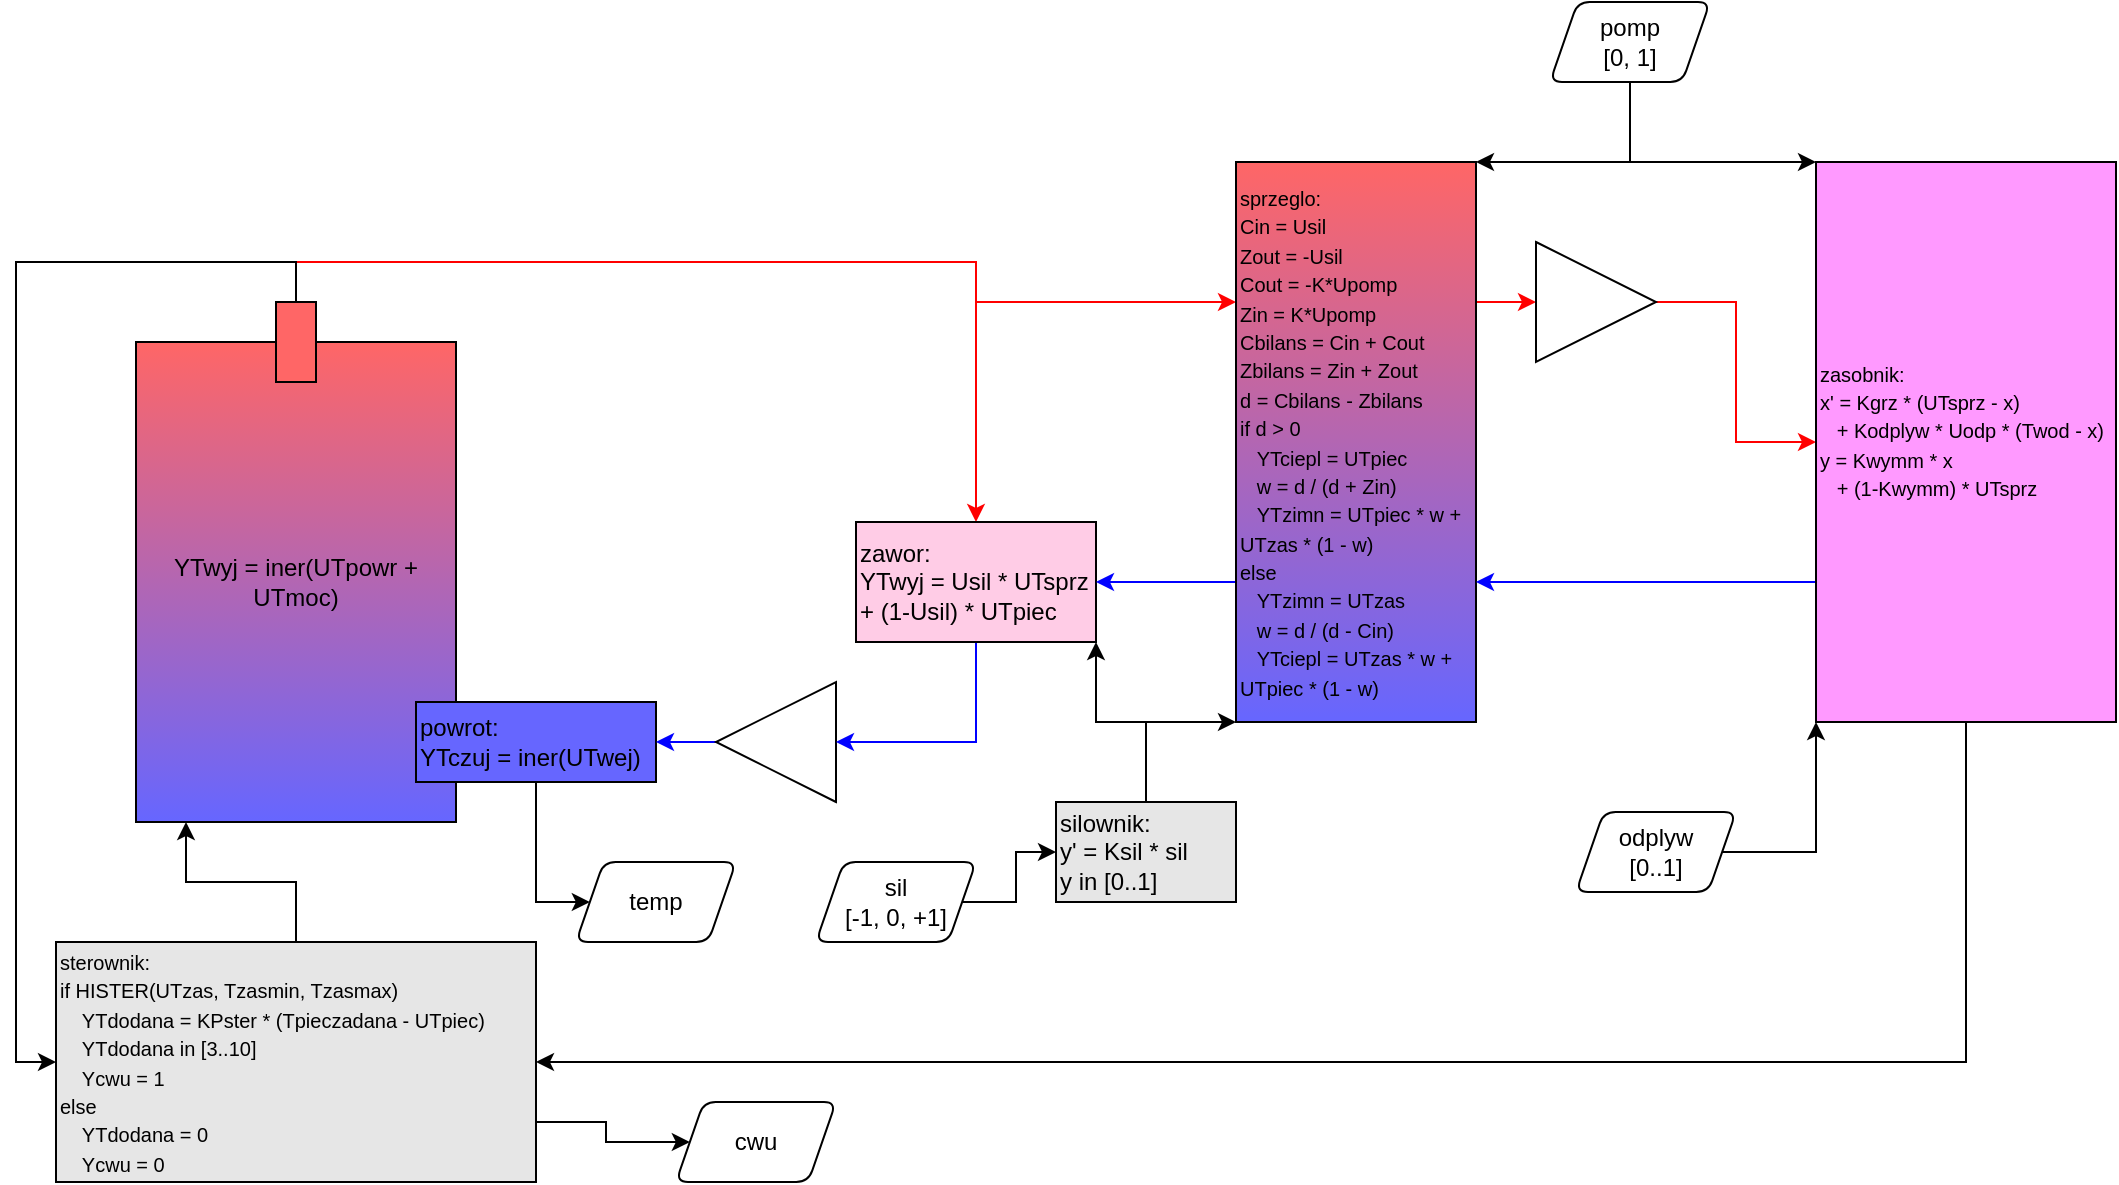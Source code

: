 <mxfile version="12.8.4" type="github">
  <diagram id="a8qm5YuHrImj4eT9IvoD" name="Page-1">
    <mxGraphModel dx="1240" dy="703" grid="1" gridSize="10" guides="1" tooltips="1" connect="1" arrows="1" fold="1" page="1" pageScale="1" pageWidth="1169" pageHeight="827" math="0" shadow="0">
      <root>
        <mxCell id="0" />
        <mxCell id="1" parent="0" />
        <mxCell id="HVskGO4853j7q7rBNwDe-10" style="edgeStyle=orthogonalEdgeStyle;rounded=0;orthogonalLoop=1;jettySize=auto;html=1;exitX=0.5;exitY=1;exitDx=0;exitDy=0;entryX=0;entryY=0.5;entryDx=0;entryDy=0;" parent="1" source="HVskGO4853j7q7rBNwDe-3" target="HVskGO4853j7q7rBNwDe-24" edge="1">
          <mxGeometry relative="1" as="geometry">
            <mxPoint x="320" y="480" as="targetPoint" />
            <Array as="points">
              <mxPoint x="340" y="470" />
            </Array>
          </mxGeometry>
        </mxCell>
        <mxCell id="HVskGO4853j7q7rBNwDe-2" value="YTwyj = iner(UTpowr + UTmoc)" style="rounded=0;whiteSpace=wrap;html=1;gradientColor=#6666FF;fillColor=#FF6666;" parent="1" vertex="1">
          <mxGeometry x="140" y="190" width="160" height="240" as="geometry" />
        </mxCell>
        <mxCell id="HVskGO4853j7q7rBNwDe-3" value="powrot:&lt;br&gt;YTczuj = iner(UTwej)" style="rounded=0;whiteSpace=wrap;html=1;fillColor=#6666FF;gradientColor=none;align=left;" parent="1" vertex="1">
          <mxGeometry x="280" y="370" width="120" height="40" as="geometry" />
        </mxCell>
        <mxCell id="HVskGO4853j7q7rBNwDe-22" style="edgeStyle=orthogonalEdgeStyle;rounded=0;orthogonalLoop=1;jettySize=auto;html=1;exitX=0.5;exitY=0;exitDx=0;exitDy=0;entryX=0.5;entryY=0;entryDx=0;entryDy=0;strokeColor=#FF0000;" parent="1" source="HVskGO4853j7q7rBNwDe-4" target="HVskGO4853j7q7rBNwDe-15" edge="1">
          <mxGeometry relative="1" as="geometry">
            <Array as="points">
              <mxPoint x="220" y="150" />
              <mxPoint x="560" y="150" />
            </Array>
          </mxGeometry>
        </mxCell>
        <mxCell id="HVskGO4853j7q7rBNwDe-28" style="edgeStyle=orthogonalEdgeStyle;rounded=0;orthogonalLoop=1;jettySize=auto;html=1;exitX=0.5;exitY=0;exitDx=0;exitDy=0;entryX=0;entryY=0.25;entryDx=0;entryDy=0;strokeColor=#FF0000;" parent="1" source="HVskGO4853j7q7rBNwDe-4" target="HVskGO4853j7q7rBNwDe-27" edge="1">
          <mxGeometry relative="1" as="geometry">
            <mxPoint x="689" y="140" as="targetPoint" />
            <Array as="points">
              <mxPoint x="220" y="150" />
              <mxPoint x="560" y="150" />
              <mxPoint x="560" y="170" />
            </Array>
          </mxGeometry>
        </mxCell>
        <mxCell id="sfrr9DZfyL2tGj60liWU-4" style="edgeStyle=orthogonalEdgeStyle;rounded=0;orthogonalLoop=1;jettySize=auto;html=1;exitX=0.5;exitY=0;exitDx=0;exitDy=0;entryX=0;entryY=0.5;entryDx=0;entryDy=0;strokeColor=#000000;" edge="1" parent="1" source="HVskGO4853j7q7rBNwDe-4" target="sfrr9DZfyL2tGj60liWU-2">
          <mxGeometry relative="1" as="geometry">
            <Array as="points">
              <mxPoint x="220" y="150" />
              <mxPoint x="80" y="150" />
              <mxPoint x="80" y="550" />
            </Array>
          </mxGeometry>
        </mxCell>
        <mxCell id="HVskGO4853j7q7rBNwDe-4" value="" style="rounded=0;whiteSpace=wrap;html=1;fillColor=#FF6666;gradientColor=none;" parent="1" vertex="1">
          <mxGeometry x="210" y="170" width="20" height="40" as="geometry" />
        </mxCell>
        <mxCell id="HVskGO4853j7q7rBNwDe-6" value="" style="shape=image;html=1;verticalAlign=top;verticalLabelPosition=bottom;labelBackgroundColor=#ffffff;imageAspect=0;aspect=fixed;image=https://cdn3.iconfinder.com/data/icons/funky/136/Fire-128.png;fillColor=#FF0000;gradientColor=none;" parent="1" vertex="1">
          <mxGeometry x="140" y="380" width="50" height="50" as="geometry" />
        </mxCell>
        <mxCell id="HVskGO4853j7q7rBNwDe-21" style="edgeStyle=orthogonalEdgeStyle;rounded=0;orthogonalLoop=1;jettySize=auto;html=1;exitX=1;exitY=0.5;exitDx=0;exitDy=0;entryX=1;entryY=0.5;entryDx=0;entryDy=0;strokeColor=#0000FF;" parent="1" source="HVskGO4853j7q7rBNwDe-14" target="HVskGO4853j7q7rBNwDe-3" edge="1">
          <mxGeometry relative="1" as="geometry" />
        </mxCell>
        <mxCell id="HVskGO4853j7q7rBNwDe-14" value="" style="triangle;whiteSpace=wrap;html=1;fillColor=#ffffff;gradientColor=none;align=left;rotation=-180;" parent="1" vertex="1">
          <mxGeometry x="430" y="360" width="60" height="60" as="geometry" />
        </mxCell>
        <mxCell id="HVskGO4853j7q7rBNwDe-19" style="edgeStyle=orthogonalEdgeStyle;rounded=0;orthogonalLoop=1;jettySize=auto;html=1;exitX=0.5;exitY=1;exitDx=0;exitDy=0;entryX=0;entryY=0.5;entryDx=0;entryDy=0;strokeColor=#0000FF;" parent="1" source="HVskGO4853j7q7rBNwDe-15" target="HVskGO4853j7q7rBNwDe-14" edge="1">
          <mxGeometry relative="1" as="geometry" />
        </mxCell>
        <mxCell id="HVskGO4853j7q7rBNwDe-15" value="zawor:&lt;br&gt;YTwyj = Usil * UTsprz + (1-Usil) * UTpiec" style="rounded=0;whiteSpace=wrap;html=1;fillColor=#FFCCE6;gradientColor=none;align=left;" parent="1" vertex="1">
          <mxGeometry x="500" y="280" width="120" height="60" as="geometry" />
        </mxCell>
        <mxCell id="HVskGO4853j7q7rBNwDe-31" style="edgeStyle=orthogonalEdgeStyle;rounded=0;orthogonalLoop=1;jettySize=auto;html=1;exitX=1;exitY=0.5;exitDx=0;exitDy=0;entryX=0;entryY=0.5;entryDx=0;entryDy=0;" parent="1" source="HVskGO4853j7q7rBNwDe-17" target="HVskGO4853j7q7rBNwDe-30" edge="1">
          <mxGeometry relative="1" as="geometry" />
        </mxCell>
        <mxCell id="HVskGO4853j7q7rBNwDe-17" value="sil&lt;br&gt;[-1, 0, +1]" style="shape=parallelogram;html=1;strokeWidth=1;perimeter=parallelogramPerimeter;whiteSpace=wrap;rounded=1;arcSize=12;size=0.173;fillColor=#FFFFFF;gradientColor=none;" parent="1" vertex="1">
          <mxGeometry x="480" y="450" width="80" height="40" as="geometry" />
        </mxCell>
        <mxCell id="HVskGO4853j7q7rBNwDe-24" value="temp" style="shape=parallelogram;html=1;strokeWidth=1;perimeter=parallelogramPerimeter;whiteSpace=wrap;rounded=1;arcSize=12;size=0.173;fillColor=#FFFFFF;gradientColor=none;" parent="1" vertex="1">
          <mxGeometry x="360" y="450" width="80" height="40" as="geometry" />
        </mxCell>
        <mxCell id="HVskGO4853j7q7rBNwDe-29" style="edgeStyle=orthogonalEdgeStyle;rounded=0;orthogonalLoop=1;jettySize=auto;html=1;exitX=0;exitY=0.75;exitDx=0;exitDy=0;entryX=1;entryY=0.5;entryDx=0;entryDy=0;strokeColor=#0000FF;" parent="1" source="HVskGO4853j7q7rBNwDe-27" target="HVskGO4853j7q7rBNwDe-15" edge="1">
          <mxGeometry relative="1" as="geometry" />
        </mxCell>
        <mxCell id="HVskGO4853j7q7rBNwDe-37" style="edgeStyle=orthogonalEdgeStyle;rounded=0;orthogonalLoop=1;jettySize=auto;html=1;exitX=1;exitY=0.25;exitDx=0;exitDy=0;entryX=0;entryY=0.5;entryDx=0;entryDy=0;strokeColor=#FF0000;" parent="1" source="HVskGO4853j7q7rBNwDe-27" target="HVskGO4853j7q7rBNwDe-36" edge="1">
          <mxGeometry relative="1" as="geometry" />
        </mxCell>
        <mxCell id="HVskGO4853j7q7rBNwDe-27" value="&lt;font style=&quot;font-size: 10px&quot;&gt;sprzeglo:&lt;br&gt;Cin = Usil&lt;br&gt;Zout = -Usil&lt;br&gt;Cout = -K*Upomp&lt;br&gt;Zin = K*Upomp&lt;br&gt;Cbilans = Cin + Cout&lt;br&gt;Zbilans = Zin + Zout&lt;br&gt;d = Cbilans - Zbilans&lt;br&gt;if d &amp;gt; 0&lt;br&gt;&amp;nbsp; &amp;nbsp;YTciepl = UTpiec&lt;br&gt;&amp;nbsp; &amp;nbsp;w = d / (d + Zin)&lt;br&gt;&amp;nbsp; &amp;nbsp;YTzimn = UTpiec * w + UTzas * (1 - w)&lt;br&gt;else&lt;br&gt;&amp;nbsp; &amp;nbsp;YTzimn = UTzas&lt;br&gt;&amp;nbsp; &amp;nbsp;w = d / (d - Cin)&lt;br&gt;&amp;nbsp; &amp;nbsp;YTciepl = UTzas * w + UTpiec * (1 - w)&lt;br&gt;&lt;/font&gt;" style="rounded=0;whiteSpace=wrap;html=1;gradientColor=#6666FF;fillColor=#FF6666;align=left;" parent="1" vertex="1">
          <mxGeometry x="690" y="100" width="120" height="280" as="geometry" />
        </mxCell>
        <mxCell id="HVskGO4853j7q7rBNwDe-32" style="edgeStyle=orthogonalEdgeStyle;rounded=0;orthogonalLoop=1;jettySize=auto;html=1;exitX=0.5;exitY=0;exitDx=0;exitDy=0;entryX=1;entryY=1;entryDx=0;entryDy=0;" parent="1" source="HVskGO4853j7q7rBNwDe-30" target="HVskGO4853j7q7rBNwDe-15" edge="1">
          <mxGeometry relative="1" as="geometry" />
        </mxCell>
        <mxCell id="HVskGO4853j7q7rBNwDe-33" style="edgeStyle=orthogonalEdgeStyle;rounded=0;orthogonalLoop=1;jettySize=auto;html=1;exitX=0.5;exitY=0;exitDx=0;exitDy=0;entryX=0;entryY=1;entryDx=0;entryDy=0;" parent="1" source="HVskGO4853j7q7rBNwDe-30" target="HVskGO4853j7q7rBNwDe-27" edge="1">
          <mxGeometry relative="1" as="geometry">
            <Array as="points">
              <mxPoint x="645" y="380" />
            </Array>
          </mxGeometry>
        </mxCell>
        <mxCell id="HVskGO4853j7q7rBNwDe-30" value="silownik:&lt;br&gt;y&#39; = Ksil * sil&lt;br&gt;y in [0..1]" style="rounded=0;whiteSpace=wrap;html=1;fillColor=#E6E6E6;gradientColor=none;align=left;" parent="1" vertex="1">
          <mxGeometry x="600" y="420" width="90" height="50" as="geometry" />
        </mxCell>
        <mxCell id="HVskGO4853j7q7rBNwDe-39" style="edgeStyle=orthogonalEdgeStyle;rounded=0;orthogonalLoop=1;jettySize=auto;html=1;exitX=1;exitY=0.5;exitDx=0;exitDy=0;entryX=0;entryY=0.5;entryDx=0;entryDy=0;strokeColor=#FF0000;" parent="1" source="HVskGO4853j7q7rBNwDe-36" target="HVskGO4853j7q7rBNwDe-38" edge="1">
          <mxGeometry relative="1" as="geometry" />
        </mxCell>
        <mxCell id="HVskGO4853j7q7rBNwDe-36" value="" style="triangle;whiteSpace=wrap;html=1;fillColor=#ffffff;gradientColor=none;align=left;rotation=0;" parent="1" vertex="1">
          <mxGeometry x="840" y="140" width="60" height="60" as="geometry" />
        </mxCell>
        <mxCell id="HVskGO4853j7q7rBNwDe-40" style="edgeStyle=orthogonalEdgeStyle;rounded=0;orthogonalLoop=1;jettySize=auto;html=1;exitX=0;exitY=0.75;exitDx=0;exitDy=0;entryX=1;entryY=0.75;entryDx=0;entryDy=0;strokeColor=#0000FF;" parent="1" source="HVskGO4853j7q7rBNwDe-38" target="HVskGO4853j7q7rBNwDe-27" edge="1">
          <mxGeometry relative="1" as="geometry" />
        </mxCell>
        <mxCell id="sfrr9DZfyL2tGj60liWU-5" style="edgeStyle=orthogonalEdgeStyle;rounded=0;orthogonalLoop=1;jettySize=auto;html=1;exitX=0.5;exitY=1;exitDx=0;exitDy=0;entryX=1;entryY=0.5;entryDx=0;entryDy=0;strokeColor=#000000;" edge="1" parent="1" source="HVskGO4853j7q7rBNwDe-38" target="sfrr9DZfyL2tGj60liWU-2">
          <mxGeometry relative="1" as="geometry" />
        </mxCell>
        <mxCell id="HVskGO4853j7q7rBNwDe-38" value="&lt;font&gt;&lt;span style=&quot;font-size: 10px&quot;&gt;zasobnik:&lt;/span&gt;&lt;br&gt;&lt;div&gt;&lt;span style=&quot;font-size: 10px&quot;&gt;x&#39; = Kgrz * (UTsprz - x)&lt;/span&gt;&lt;/div&gt;&lt;div&gt;&lt;span style=&quot;font-size: 10px&quot;&gt;&amp;nbsp; &amp;nbsp;+ Kodplyw * Uodp * (Twod - x)&lt;/span&gt;&lt;/div&gt;&lt;div&gt;&lt;span style=&quot;font-size: 10px&quot;&gt;y = Kwymm * x&lt;/span&gt;&lt;/div&gt;&lt;div&gt;&lt;span style=&quot;font-size: 10px&quot;&gt;&amp;nbsp; &amp;nbsp;+ (1-Kwymm) * UTsprz&lt;/span&gt;&lt;/div&gt;&lt;div style=&quot;font-size: 10px&quot;&gt;&lt;br&gt;&lt;/div&gt;&lt;/font&gt;" style="rounded=0;whiteSpace=wrap;html=1;gradientColor=none;fillColor=#FF99FF;align=left;" parent="1" vertex="1">
          <mxGeometry x="980" y="100" width="150" height="280" as="geometry" />
        </mxCell>
        <mxCell id="HVskGO4853j7q7rBNwDe-42" style="edgeStyle=orthogonalEdgeStyle;rounded=0;orthogonalLoop=1;jettySize=auto;html=1;exitX=0.5;exitY=1;exitDx=0;exitDy=0;entryX=1;entryY=0;entryDx=0;entryDy=0;" parent="1" source="HVskGO4853j7q7rBNwDe-41" target="HVskGO4853j7q7rBNwDe-27" edge="1">
          <mxGeometry relative="1" as="geometry">
            <Array as="points">
              <mxPoint x="887" y="100" />
            </Array>
          </mxGeometry>
        </mxCell>
        <mxCell id="HVskGO4853j7q7rBNwDe-43" style="edgeStyle=orthogonalEdgeStyle;rounded=0;orthogonalLoop=1;jettySize=auto;html=1;exitX=0.5;exitY=1;exitDx=0;exitDy=0;entryX=0;entryY=0;entryDx=0;entryDy=0;" parent="1" source="HVskGO4853j7q7rBNwDe-41" target="HVskGO4853j7q7rBNwDe-38" edge="1">
          <mxGeometry relative="1" as="geometry">
            <Array as="points">
              <mxPoint x="887" y="100" />
            </Array>
          </mxGeometry>
        </mxCell>
        <mxCell id="HVskGO4853j7q7rBNwDe-41" value="pomp&lt;br&gt;[0, 1]" style="shape=parallelogram;html=1;strokeWidth=1;perimeter=parallelogramPerimeter;whiteSpace=wrap;rounded=1;arcSize=12;size=0.173;fillColor=#FFFFFF;gradientColor=none;" parent="1" vertex="1">
          <mxGeometry x="847" y="20" width="80" height="40" as="geometry" />
        </mxCell>
        <mxCell id="HVskGO4853j7q7rBNwDe-45" style="edgeStyle=orthogonalEdgeStyle;rounded=0;orthogonalLoop=1;jettySize=auto;html=1;exitX=1;exitY=0.5;exitDx=0;exitDy=0;entryX=0;entryY=1;entryDx=0;entryDy=0;" parent="1" source="HVskGO4853j7q7rBNwDe-44" target="HVskGO4853j7q7rBNwDe-38" edge="1">
          <mxGeometry relative="1" as="geometry" />
        </mxCell>
        <mxCell id="HVskGO4853j7q7rBNwDe-44" value="odplyw&lt;br&gt;[0..1]" style="shape=parallelogram;html=1;strokeWidth=1;perimeter=parallelogramPerimeter;whiteSpace=wrap;rounded=1;arcSize=12;size=0.173;fillColor=#FFFFFF;gradientColor=none;" parent="1" vertex="1">
          <mxGeometry x="860" y="425" width="80" height="40" as="geometry" />
        </mxCell>
        <mxCell id="sfrr9DZfyL2tGj60liWU-3" style="edgeStyle=orthogonalEdgeStyle;rounded=0;orthogonalLoop=1;jettySize=auto;html=1;exitX=0.5;exitY=0;exitDx=0;exitDy=0;entryX=0.5;entryY=1;entryDx=0;entryDy=0;strokeColor=#000000;" edge="1" parent="1" source="sfrr9DZfyL2tGj60liWU-2" target="HVskGO4853j7q7rBNwDe-6">
          <mxGeometry relative="1" as="geometry" />
        </mxCell>
        <mxCell id="sfrr9DZfyL2tGj60liWU-7" style="edgeStyle=orthogonalEdgeStyle;rounded=0;orthogonalLoop=1;jettySize=auto;html=1;exitX=1;exitY=0.75;exitDx=0;exitDy=0;entryX=0;entryY=0.5;entryDx=0;entryDy=0;strokeColor=#000000;" edge="1" parent="1" source="sfrr9DZfyL2tGj60liWU-2" target="sfrr9DZfyL2tGj60liWU-6">
          <mxGeometry relative="1" as="geometry" />
        </mxCell>
        <mxCell id="sfrr9DZfyL2tGj60liWU-2" value="&lt;font style=&quot;font-size: 10px&quot;&gt;sterownik:&lt;br&gt;if HISTER(UTzas, Tzasmin, Tzasmax)&lt;br&gt;&amp;nbsp; &amp;nbsp; YTdodana = KPster * (Tpieczadana - UTpiec)&lt;br&gt;&amp;nbsp; &amp;nbsp; YTdodana in [3..10]&lt;br&gt;&amp;nbsp; &amp;nbsp; Ycwu = 1&lt;br&gt;else&lt;br&gt;&amp;nbsp; &amp;nbsp; YTdodana = 0&lt;br&gt;&amp;nbsp; &amp;nbsp; Ycwu = 0&lt;br&gt;&lt;/font&gt;" style="rounded=0;whiteSpace=wrap;html=1;fillColor=#E6E6E6;gradientColor=none;align=left;" vertex="1" parent="1">
          <mxGeometry x="100" y="490" width="240" height="120" as="geometry" />
        </mxCell>
        <mxCell id="sfrr9DZfyL2tGj60liWU-6" value="cwu" style="shape=parallelogram;html=1;strokeWidth=1;perimeter=parallelogramPerimeter;whiteSpace=wrap;rounded=1;arcSize=12;size=0.173;fillColor=#FFFFFF;gradientColor=none;" vertex="1" parent="1">
          <mxGeometry x="410" y="570" width="80" height="40" as="geometry" />
        </mxCell>
      </root>
    </mxGraphModel>
  </diagram>
</mxfile>

